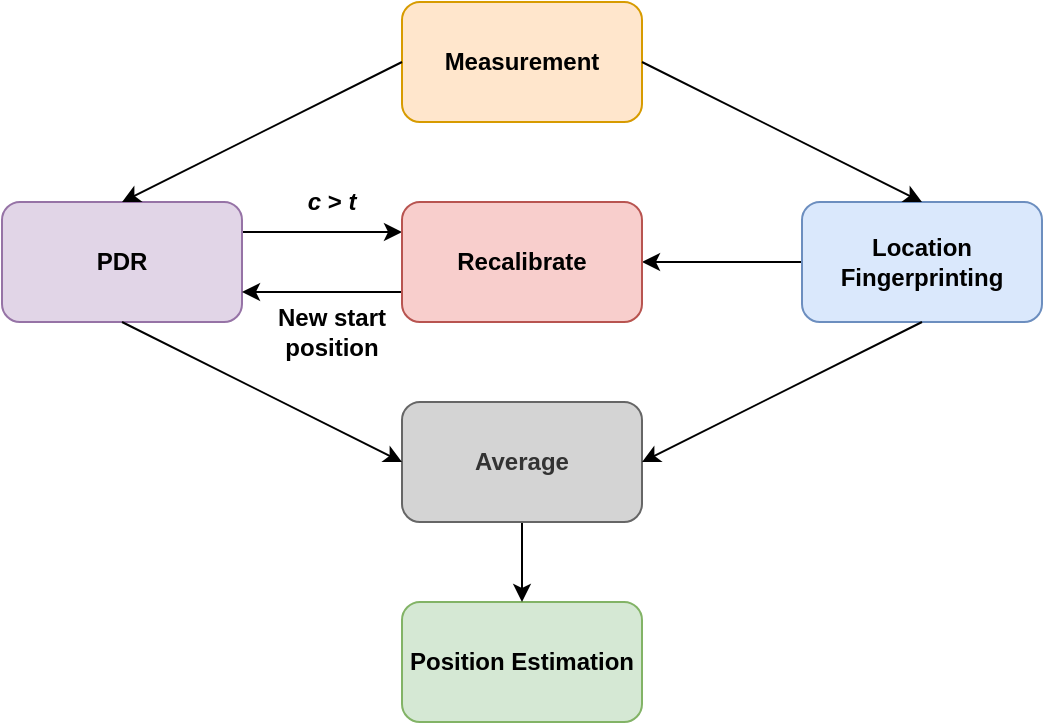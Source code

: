 <mxfile version="14.5.10" type="device"><diagram id="ssGeywrzVWmkelNVKnB_" name="Page-1"><mxGraphModel dx="1422" dy="794" grid="1" gridSize="10" guides="1" tooltips="1" connect="1" arrows="1" fold="1" page="1" pageScale="1" pageWidth="827" pageHeight="1169" math="0" shadow="0"><root><mxCell id="0"/><mxCell id="1" parent="0"/><mxCell id="9Za7-4kaXLCsVv93xIqR-30" style="edgeStyle=orthogonalEdgeStyle;rounded=0;orthogonalLoop=1;jettySize=auto;html=1;exitX=1;exitY=0.25;exitDx=0;exitDy=0;entryX=0;entryY=0.25;entryDx=0;entryDy=0;fontSize=11;strokeWidth=1;" parent="1" source="9Za7-4kaXLCsVv93xIqR-1" target="9Za7-4kaXLCsVv93xIqR-19" edge="1"><mxGeometry relative="1" as="geometry"/></mxCell><mxCell id="9Za7-4kaXLCsVv93xIqR-1" value="&lt;b&gt;PDR&lt;/b&gt;" style="rounded=1;whiteSpace=wrap;html=1;strokeWidth=1;fillColor=#e1d5e7;strokeColor=#9673a6;" parent="1" vertex="1"><mxGeometry x="200" y="280" width="120" height="60" as="geometry"/></mxCell><mxCell id="9Za7-4kaXLCsVv93xIqR-34" style="edgeStyle=orthogonalEdgeStyle;rounded=0;orthogonalLoop=1;jettySize=auto;html=1;exitX=0;exitY=0.5;exitDx=0;exitDy=0;fontSize=11;strokeWidth=1;" parent="1" source="9Za7-4kaXLCsVv93xIqR-2" target="9Za7-4kaXLCsVv93xIqR-19" edge="1"><mxGeometry relative="1" as="geometry"/></mxCell><mxCell id="9Za7-4kaXLCsVv93xIqR-2" value="&lt;b&gt;Location Fingerprinting&lt;/b&gt;" style="rounded=1;whiteSpace=wrap;html=1;fillColor=#dae8fc;strokeColor=#6c8ebf;" parent="1" vertex="1"><mxGeometry x="600" y="280" width="120" height="60" as="geometry"/></mxCell><mxCell id="9Za7-4kaXLCsVv93xIqR-11" value="&lt;b&gt;Position Estimation&lt;/b&gt;" style="rounded=1;whiteSpace=wrap;html=1;strokeWidth=1;fillColor=#d5e8d4;strokeColor=#82b366;labelBorderColor=none;" parent="1" vertex="1"><mxGeometry x="400" y="480" width="120" height="60" as="geometry"/></mxCell><mxCell id="9Za7-4kaXLCsVv93xIqR-15" value="&lt;font style=&quot;font-size: 12px&quot;&gt;&lt;b&gt;&lt;i&gt;c&lt;/i&gt; &amp;gt; &lt;i&gt;t&lt;/i&gt;&lt;/b&gt;&lt;/font&gt;" style="text;html=1;strokeColor=none;fillColor=none;align=center;verticalAlign=middle;whiteSpace=wrap;rounded=0;fontSize=11;" parent="1" vertex="1"><mxGeometry x="320" y="270" width="90" height="20" as="geometry"/></mxCell><mxCell id="9Za7-4kaXLCsVv93xIqR-31" style="edgeStyle=orthogonalEdgeStyle;rounded=0;orthogonalLoop=1;jettySize=auto;html=1;exitX=0;exitY=0.75;exitDx=0;exitDy=0;entryX=1;entryY=0.75;entryDx=0;entryDy=0;fontSize=11;strokeWidth=1;" parent="1" source="9Za7-4kaXLCsVv93xIqR-19" target="9Za7-4kaXLCsVv93xIqR-1" edge="1"><mxGeometry relative="1" as="geometry"/></mxCell><mxCell id="9Za7-4kaXLCsVv93xIqR-19" value="&lt;b&gt;&lt;font style=&quot;font-size: 12px&quot;&gt;Recalibrate&lt;/font&gt;&lt;/b&gt;" style="rounded=1;whiteSpace=wrap;html=1;fontSize=11;strokeWidth=1;fillColor=#f8cecc;strokeColor=#b85450;" parent="1" vertex="1"><mxGeometry x="400" y="280" width="120" height="60" as="geometry"/></mxCell><mxCell id="9Za7-4kaXLCsVv93xIqR-35" value="&lt;font style=&quot;font-size: 12px&quot;&gt;&lt;b&gt;Measurement&lt;/b&gt;&lt;/font&gt;" style="rounded=1;whiteSpace=wrap;html=1;fontSize=11;strokeWidth=1;fillColor=#ffe6cc;strokeColor=#d79b00;" parent="1" vertex="1"><mxGeometry x="400" y="180" width="120" height="60" as="geometry"/></mxCell><mxCell id="9Za7-4kaXLCsVv93xIqR-37" value="" style="endArrow=classic;html=1;fontSize=11;strokeWidth=1;entryX=0.5;entryY=0;entryDx=0;entryDy=0;" parent="1" target="9Za7-4kaXLCsVv93xIqR-2" edge="1"><mxGeometry width="50" height="50" relative="1" as="geometry"><mxPoint x="520" y="210" as="sourcePoint"/><mxPoint x="570" y="160" as="targetPoint"/></mxGeometry></mxCell><mxCell id="9Za7-4kaXLCsVv93xIqR-38" value="" style="endArrow=classic;html=1;fontSize=11;strokeWidth=1;entryX=0.5;entryY=0;entryDx=0;entryDy=0;exitX=0;exitY=0.5;exitDx=0;exitDy=0;" parent="1" source="9Za7-4kaXLCsVv93xIqR-35" target="9Za7-4kaXLCsVv93xIqR-1" edge="1"><mxGeometry width="50" height="50" relative="1" as="geometry"><mxPoint x="240" y="230" as="sourcePoint"/><mxPoint x="290" y="180" as="targetPoint"/></mxGeometry></mxCell><mxCell id="9Za7-4kaXLCsVv93xIqR-39" value="&lt;b&gt;&lt;font style=&quot;font-size: 12px&quot;&gt;New start position&lt;/font&gt;&lt;/b&gt;" style="text;html=1;strokeColor=none;fillColor=none;align=center;verticalAlign=middle;whiteSpace=wrap;rounded=0;fontSize=11;" parent="1" vertex="1"><mxGeometry x="325" y="330" width="80" height="30" as="geometry"/></mxCell><mxCell id="SJW0ccIlrupmYa0U8vqy-3" value="" style="edgeStyle=orthogonalEdgeStyle;rounded=0;orthogonalLoop=1;jettySize=auto;html=1;" parent="1" source="SJW0ccIlrupmYa0U8vqy-1" target="9Za7-4kaXLCsVv93xIqR-11" edge="1"><mxGeometry relative="1" as="geometry"/></mxCell><mxCell id="SJW0ccIlrupmYa0U8vqy-1" value="&lt;b&gt;Average&lt;/b&gt;" style="rounded=1;whiteSpace=wrap;html=1;strokeColor=#666666;fontColor=#333333;fillColor=#D4D4D4;" parent="1" vertex="1"><mxGeometry x="400" y="380" width="120" height="60" as="geometry"/></mxCell><mxCell id="SJW0ccIlrupmYa0U8vqy-2" value="" style="endArrow=classic;html=1;entryX=0;entryY=0.5;entryDx=0;entryDy=0;exitX=0.5;exitY=1;exitDx=0;exitDy=0;" parent="1" source="9Za7-4kaXLCsVv93xIqR-1" target="SJW0ccIlrupmYa0U8vqy-1" edge="1"><mxGeometry width="50" height="50" relative="1" as="geometry"><mxPoint x="310" y="400" as="sourcePoint"/><mxPoint x="360" y="350" as="targetPoint"/></mxGeometry></mxCell><mxCell id="SJW0ccIlrupmYa0U8vqy-4" value="" style="endArrow=classic;html=1;entryX=1;entryY=0.5;entryDx=0;entryDy=0;exitX=0.5;exitY=1;exitDx=0;exitDy=0;" parent="1" source="9Za7-4kaXLCsVv93xIqR-2" target="SJW0ccIlrupmYa0U8vqy-1" edge="1"><mxGeometry width="50" height="50" relative="1" as="geometry"><mxPoint x="530" y="350" as="sourcePoint"/><mxPoint x="670" y="420" as="targetPoint"/></mxGeometry></mxCell></root></mxGraphModel></diagram></mxfile>